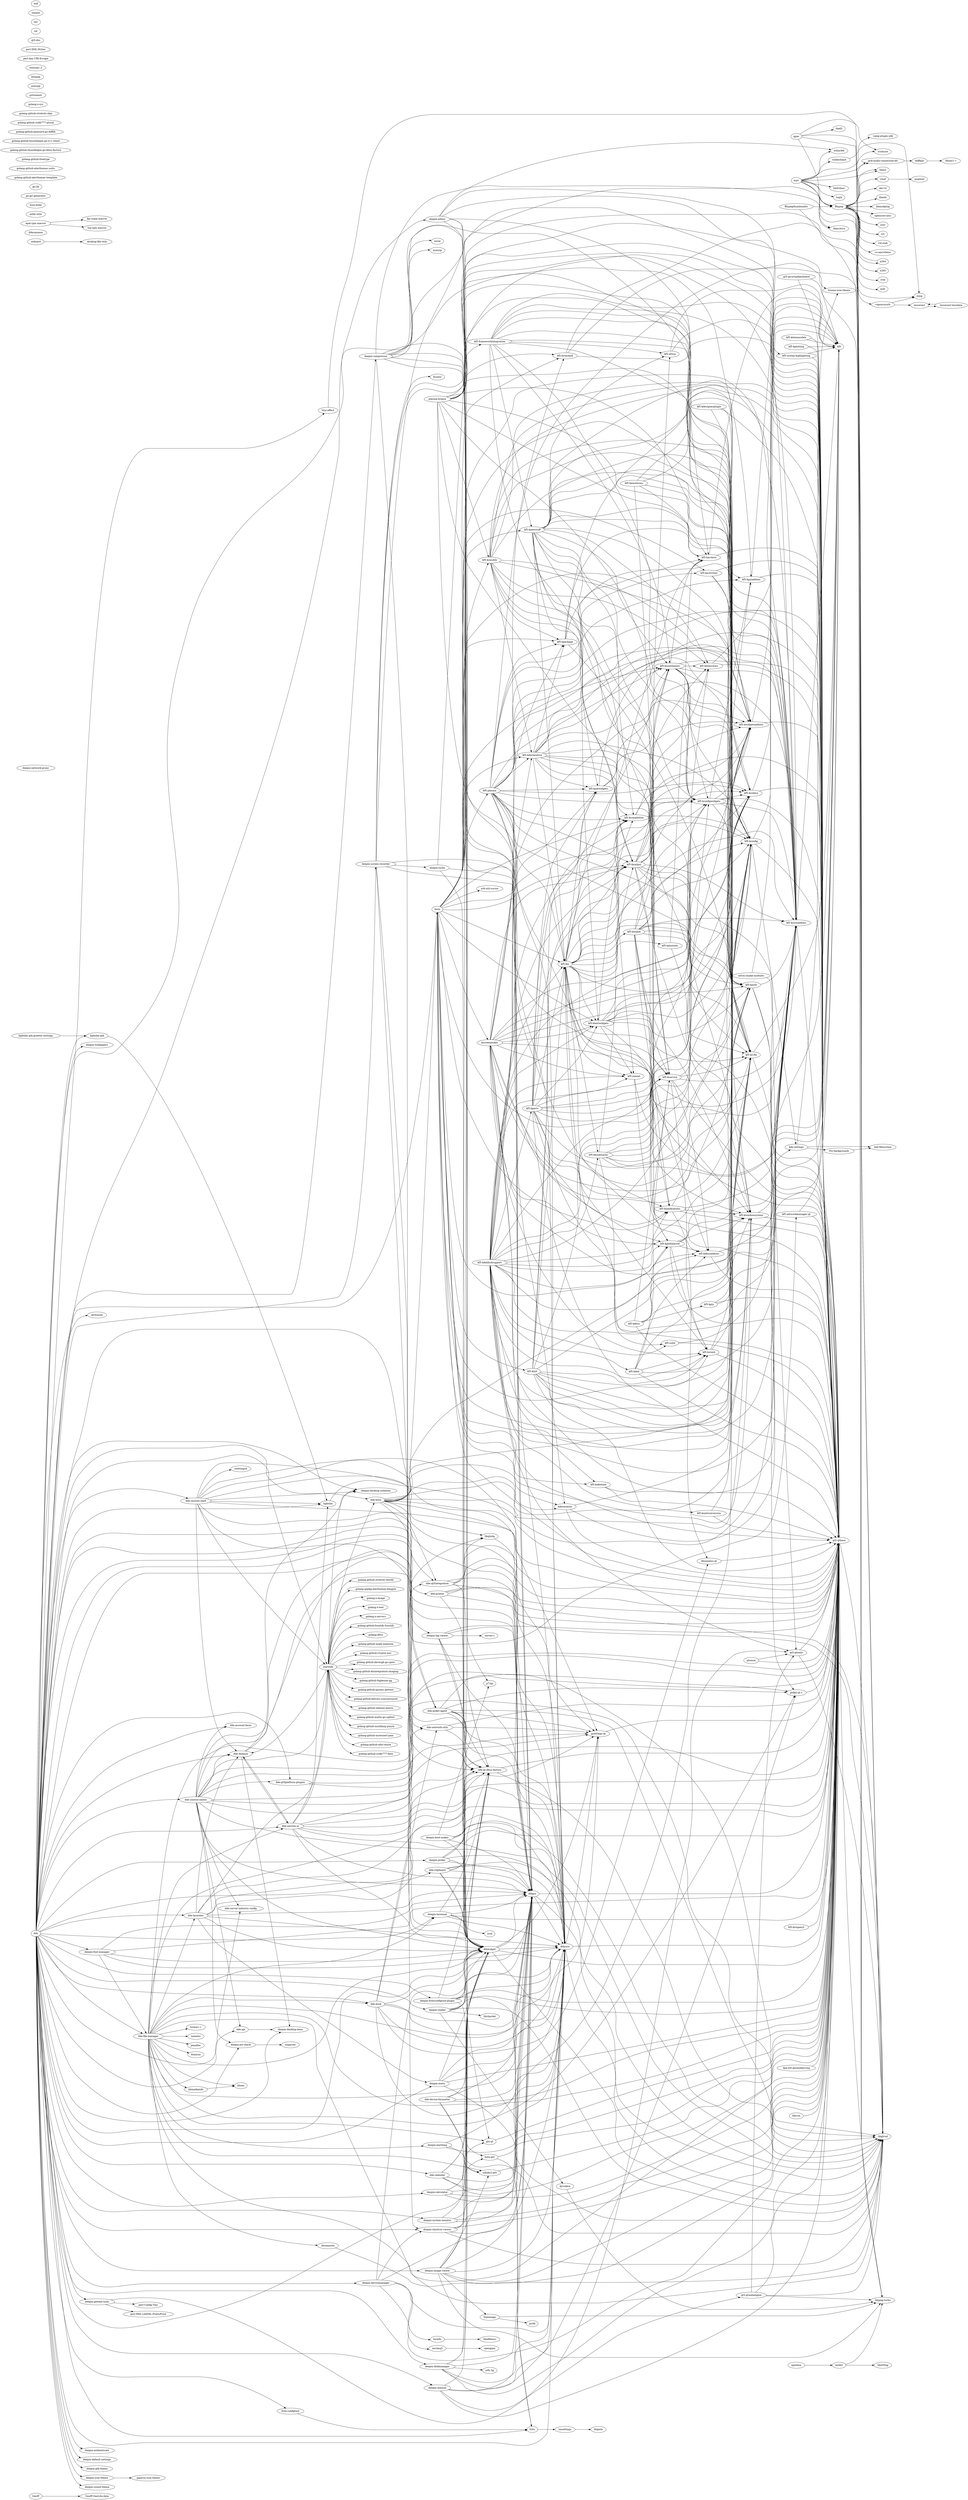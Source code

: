 digraph dep_Picture {
	graph [rankdir=LR]
	GeoIP
	GeoIP -> "GeoIP-GeoLite-data"
	"GeoIP-GeoLite-data"
	aom
	"blur-effect"
	"blur-effect" -> libglvnd
	"plasma-breeze"
	"plasma-breeze" -> "breeze-icon-theme"
	"plasma-breeze" -> "kf5-kauth"
	"plasma-breeze" -> "kf5-kcodecs"
	"plasma-breeze" -> "kf5-kconfig"
	"plasma-breeze" -> "kf5-kconfigwidgets"
	"plasma-breeze" -> "kf5-kcoreaddons"
	"plasma-breeze" -> "kf5-kguiaddons"
	"plasma-breeze" -> "kf5-ki18n"
	"plasma-breeze" -> "kf5-kcmutils"
	"plasma-breeze" -> "kf5-kservice"
	"plasma-breeze" -> "kf5-frameworkintegration"
	"plasma-breeze" -> "kf5-kwayland"
	"plasma-breeze" -> "kf5-kwidgetsaddons"
	"plasma-breeze" -> "kf5-kwindowsystem"
	"plasma-breeze" -> "qt5-qtbase"
	"plasma-breeze" -> kdecoration
	"breeze-icon-theme"
	libarchive
	byzanz
	"golang-github-fsnotify-fsnotify"
	dav1d
	"dbusmenu-qt"
	"dbusmenu-qt" -> "qt5-qtbase"
	dde
	dde -> "blur-effect"
	dde -> "dde-account-faces"
	dde -> "dde-api"
	dde -> "dde-calendar"
	dde -> "dde-clipboard"
	dde -> "dde-control-center"
	dde -> "dde-daemon"
	dde -> "dde-file-manager"
	dde -> "dde-dock"
	dde -> "dde-kwin"
	dde -> "dde-launcher"
	dde -> "dde-network-utils"
	dde -> "dde-polkit-agent"
	dde -> "dde-printer"
	dde -> "dde-qt-dbus-factory"
	dde -> "dde-qt5integration"
	dde -> "dde-qt5platform-plugins"
	dde -> "dde-server-industry-config"
	dde -> "dde-session-shell"
	dde -> "dde-session-ui"
	dde -> "deepin-authenticate"
	dde -> "deepin-calculator"
	dde -> "deepin-compressor"
	dde -> "deepin-default-settings"
	dde -> "deepin-desktop-base"
	dde -> "deepin-desktop-schemas"
	dde -> "deepin-devicemanager"
	dde -> "deepin-diskmanager"
	dde -> "deepin-editor"
	dde -> "deepin-fcitxconfigtool-plugin"
	dde -> "deepin-font-manager"
	dde -> "deepin-gettext-tools"
	dde -> "deepin-gtk-theme"
	dde -> "deepin-icon-theme"
	dde -> "deepin-image-viewer"
	dde -> "deepin-log-viewer"
	dde -> "deepin-manual"
	dde -> "deepin-menu"
	dde -> "deepin-picker"
	dde -> "deepin-pw-check"
	dde -> "deepin-reader"
	dde -> "deepin-screen-recorder"
	dde -> "deepin-shortcut-viewer"
	dde -> "deepin-sound-theme"
	dde -> "deepin-system-monitor"
	dde -> "deepin-terminal"
	dde -> "deepin-wallpapers"
	dde -> dtkcore
	dde -> dtkgui
	dde -> dtkwidget
	dde -> fcitx
	dde -> "fcitx-configtool"
	dde -> "fcitx-qt5"
	dde -> kwin
	dde -> lightdm
	dde -> "lightdm-gtk"
	dde -> qtchooser
	dde -> startdde
	"dde-account-faces"
	"dde-api"
	"dde-api" -> "deepin-desktop-base"
	"dde-calendar"
	"dde-calendar" -> "qt5-qtbase"
	"dde-calendar" -> "dde-qt-dbus-factory"
	"dde-calendar" -> dtkcore
	"dde-calendar" -> dtkgui
	"dde-calendar" -> dtkwidget
	"dde-clipboard"
	"dde-clipboard" -> libglvnd
	"dde-clipboard" -> "qt5-qtbase"
	"dde-clipboard" -> "dde-qt-dbus-factory"
	"dde-clipboard" -> dtkcore
	"dde-clipboard" -> dtkgui
	"dde-clipboard" -> dtkwidget
	"dde-clipboard" -> "gio-qt"
	"dde-control-center"
	"dde-control-center" -> "dde-account-faces"
	"dde-control-center" -> "dde-api"
	"dde-control-center" -> "dde-daemon"
	"dde-control-center" -> "dde-network-utils"
	"dde-control-center" -> "dde-qt5integration"
	"dde-control-center" -> "dde-qt5platform-plugins"
	"dde-control-center" -> "dde-server-industry-config"
	"dde-control-center" -> "deepin-pw-check"
	"dde-control-center" -> "kf5-networkmanager-qt"
	"dde-control-center" -> "qt5-qtbase"
	"dde-control-center" -> "dde-qt-dbus-factory"
	"dde-control-center" -> dtkcore
	"dde-control-center" -> dtkgui
	"dde-control-center" -> dtkwidget
	"dde-control-center" -> "gsettings-qt"
	"dde-control-center" -> "polkit-qt-1"
	"dde-control-center" -> startdde
	"dde-daemon"
	"dde-daemon" -> "dde-polkit-agent"
	"dde-daemon" -> "dde-session-ui"
	"dde-daemon" -> "deepin-desktop-base"
	"dde-daemon" -> "deepin-desktop-schemas"
	"dde-file-manager"
	"dde-file-manager" -> "dde-dock"
	"dde-file-manager" -> "dde-launcher"
	"dde-file-manager" -> "dde-session-ui"
	"dde-file-manager" -> libglvnd
	"dde-file-manager" -> "qt5-qtbase"
	"dde-file-manager" -> "dde-qt-dbus-factory"
	"dde-file-manager" -> dtkcore
	"dde-file-manager" -> dtkgui
	"dde-file-manager" -> dtkwidget
	"dde-file-manager" -> "gio-qt"
	"dde-file-manager" -> "udisks2-qt5"
	"dde-file-manager" -> "deepin-anything"
	"dde-file-manager" -> "deepin-terminal"
	"dde-file-manager" -> jemalloc
	"dde-file-manager" -> "kf5-kcodecs"
	"dde-file-manager" -> "polkit-qt-1"
	"dde-file-manager" -> libqtxdg
	"dde-file-manager" -> disomaster
	"dde-file-manager" -> htmlcxx
	"dde-file-manager" -> "lucene++"
	"dde-file-manager" -> libmediainfo
	"dde-file-manager" -> mimetic
	"dde-file-manager" -> libzen
	"dde-device-formatter"
	"dde-device-formatter" -> libglvnd
	"dde-device-formatter" -> "qt5-qtbase"
	"dde-device-formatter" -> dtkcore
	"dde-device-formatter" -> dtkgui
	"dde-device-formatter" -> dtkwidget
	"dde-device-formatter" -> "udisks2-qt5"
	"dde-dock"
	"dde-dock" -> "dbusmenu-qt"
	"dde-dock" -> "dde-network-utils"
	"dde-dock" -> "dde-qt-dbus-factory"
	"dde-dock" -> "qt5-qtbase"
	"dde-dock" -> dtkcore
	"dde-dock" -> dtkgui
	"dde-dock" -> dtkwidget
	"dde-dock" -> "gsettings-qt"
	"dde-kwin"
	"dde-kwin" -> "dde-qt5integration"
	"dde-kwin" -> kdecoration
	"dde-kwin" -> "kf5-kconfig"
	"dde-kwin" -> "kf5-kcoreaddons"
	"dde-kwin" -> "kf5-kglobalaccel"
	"dde-kwin" -> "kf5-ki18n"
	"dde-kwin" -> "kf5-kwindowsystem"
	"dde-kwin" -> kwin
	"dde-kwin" -> "qt5-qtbase"
	"dde-kwin" -> dtkcore
	"dde-kwin" -> dtkgui
	"dde-kwin" -> "gsettings-qt"
	"dde-launcher"
	"dde-launcher" -> "dde-daemon"
	"dde-launcher" -> "deepin-menu"
	"dde-launcher" -> "qt5-qtbase"
	"dde-launcher" -> "dde-qt-dbus-factory"
	"dde-launcher" -> dtkcore
	"dde-launcher" -> dtkgui
	"dde-launcher" -> dtkwidget
	"dde-launcher" -> "gsettings-qt"
	"dde-launcher" -> startdde
	"dde-network-utils"
	"dde-network-utils" -> "qt5-qtbase"
	"dde-network-utils" -> "dde-qt-dbus-factory"
	"dde-network-utils" -> "gsettings-qt"
	"dde-polkit-agent"
	"dde-polkit-agent" -> libglvnd
	"dde-polkit-agent" -> "qt5-qtbase"
	"dde-polkit-agent" -> "dde-qt-dbus-factory"
	"dde-polkit-agent" -> dtkcore
	"dde-polkit-agent" -> dtkgui
	"dde-polkit-agent" -> dtkwidget
	"dde-polkit-agent" -> "gsettings-qt"
	"dde-polkit-agent" -> "polkit-qt-1"
	"dde-printer"
	"dde-printer" -> dtkcore
	"dde-printer" -> dtkwidget
	"dde-printer" -> libglvnd
	"dde-printer" -> "qt5-qtbase"
	"dde-printer" -> dtkgui
	"dde-qt-dbus-factory"
	"dde-qt-dbus-factory" -> libglvnd
	"dde-qt-dbus-factory" -> "qt5-qtbase"
	"dde-qt5integration"
	"dde-qt5integration" -> libglvnd
	"dde-qt5integration" -> "qt5-qtbase"
	"dde-qt5integration" -> libqtxdg
	"dde-qt5integration" -> dtkcore
	"dde-qt5integration" -> dtkgui
	"dde-qt5integration" -> dtkwidget
	"dde-qt5platform-plugins"
	"dde-qt5platform-plugins" -> libglvnd
	"dde-qt5platform-plugins" -> "qt5-qtbase"
	"dde-server-industry-config"
	"dde-session-shell"
	"dde-session-shell" -> "dde-daemon"
	"dde-session-shell" -> "deepin-desktop-schemas"
	"dde-session-shell" -> "qt5-qtbase"
	"dde-session-shell" -> "dde-qt-dbus-factory"
	"dde-session-shell" -> dtkcore
	"dde-session-shell" -> dtkgui
	"dde-session-shell" -> dtkwidget
	"dde-session-shell" -> "gsettings-qt"
	"dde-session-shell" -> lightdm
	"dde-session-shell" -> libqtxdg
	"dde-session-shell" -> startdde
	"dde-session-shell" -> xsettingsd
	"dde-session-ui"
	"dde-session-ui" -> "dde-daemon"
	"dde-session-ui" -> libglvnd
	"dde-session-ui" -> "qt5-qtbase"
	"dde-session-ui" -> "dde-qt-dbus-factory"
	"dde-session-ui" -> dtkcore
	"dde-session-ui" -> dtkgui
	"dde-session-ui" -> dtkwidget
	"dde-session-ui" -> "gsettings-qt"
	"dde-session-ui" -> lightdm
	"dde-session-ui" -> startdde
	"deepin-anything"
	"deepin-anything" -> "qt5-qtbase"
	"deepin-anything" -> dtkcore
	"deepin-anything" -> "udisks2-qt5"
	"deepin-authenticate"
	"deepin-boot-maker"
	"deepin-boot-maker" -> libglvnd
	"deepin-boot-maker" -> "qt5-qtbase"
	"deepin-boot-maker" -> dtkcore
	"deepin-boot-maker" -> dtkgui
	"deepin-boot-maker" -> dtkwidget
	"deepin-boot-maker" -> p7zip
	"deepin-calculator"
	"deepin-calculator" -> "dde-qt-dbus-factory"
	"deepin-calculator" -> dtkcore
	"deepin-calculator" -> dtkgui
	"deepin-calculator" -> dtkwidget
	"deepin-calculator" -> "qt5-qtbase"
	"deepin-compressor"
	"deepin-compressor" -> "deepin-shortcut-viewer"
	"deepin-compressor" -> "kf5-karchive"
	"deepin-compressor" -> "kf5-kcodecs"
	"deepin-compressor" -> "qt5-qtbase"
	"deepin-compressor" -> libarchive
	"deepin-compressor" -> dtkcore
	"deepin-compressor" -> dtkgui
	"deepin-compressor" -> dtkwidget
	"deepin-compressor" -> minizip
	"deepin-compressor" -> p7zip
	"deepin-compressor" -> unrar
	"deepin-default-settings"
	"deepin-desktop-schemas"
	"deepin-desktop-base"
	"deepin-devicemanager"
	"deepin-devicemanager" -> "deepin-shortcut-viewer"
	"deepin-devicemanager" -> hwinfo
	"deepin-devicemanager" -> "qt5-qtbase"
	"deepin-devicemanager" -> dtkcore
	"deepin-devicemanager" -> dtkgui
	"deepin-devicemanager" -> dtkwidget
	"deepin-devicemanager" -> zeromq3
	"deepin-diskmanager"
	"deepin-diskmanager" -> "qt5-qtbase"
	"deepin-diskmanager" -> "dde-qt-dbus-factory"
	"deepin-diskmanager" -> dtkcore
	"deepin-diskmanager" -> dtkgui
	"deepin-diskmanager" -> dtkwidget
	"deepin-diskmanager" -> "polkit-qt-1"
	"deepin-diskmanager" -> "ntfs-3g"
	"deepin-editor"
	"deepin-editor" -> "kf5-kcodecs"
	"deepin-editor" -> "kf5-syntax-highlighting"
	"deepin-editor" -> "qt5-qtbase"
	"deepin-editor" -> "dde-qt-dbus-factory"
	"deepin-editor" -> dtkcore
	"deepin-editor" -> dtkgui
	"deepin-editor" -> dtkwidget
	"deepin-editor" -> uchardet
	"deepin-fcitxconfigtool-plugin"
	"deepin-fcitxconfigtool-plugin" -> "fcitx-qt5"
	"deepin-fcitxconfigtool-plugin" -> "qt5-qtbase"
	"deepin-fcitxconfigtool-plugin" -> "dde-qt-dbus-factory"
	"deepin-fcitxconfigtool-plugin" -> dtkcore
	"deepin-fcitxconfigtool-plugin" -> dtkgui
	"deepin-fcitxconfigtool-plugin" -> dtkwidget
	"deepin-fcitxconfigtool-plugin" -> fcitx
	"deepin-font-manager"
	"deepin-font-manager" -> "qt5-qtbase"
	"deepin-font-manager" -> "dde-file-manager"
	"deepin-font-manager" -> dtkcore
	"deepin-font-manager" -> dtkgui
	"deepin-font-manager" -> dtkwidget
	"deepin-gettext-tools"
	"deepin-gettext-tools" -> "perl-Config-Tiny"
	"deepin-gettext-tools" -> "perl-XML-LibXML-PrettyPrint"
	"deepin-gettext-tools" -> "qt5-qttools"
	"deepin-gtk-theme"
	"deepin-icon-theme"
	"deepin-icon-theme" -> "papirus-icon-theme"
	"deepin-image-viewer"
	"deepin-image-viewer" -> libglvnd
	"deepin-image-viewer" -> "qt5-qtbase"
	"deepin-image-viewer" -> dtkcore
	"deepin-image-viewer" -> dtkgui
	"deepin-image-viewer" -> dtkwidget
	"deepin-image-viewer" -> freeimage
	"deepin-image-viewer" -> "gio-qt"
	"deepin-image-viewer" -> "libjpeg-turbo"
	"deepin-image-viewer" -> "udisks2-qt5"
	"deepin-log-viewer"
	"deepin-log-viewer" -> "qt5-qtbase"
	"deepin-log-viewer" -> "dde-qt-dbus-factory"
	"deepin-log-viewer" -> dtkcore
	"deepin-log-viewer" -> dtkgui
	"deepin-log-viewer" -> dtkwidget
	"deepin-log-viewer" -> "xerces-c"
	"deepin-manual"
	"deepin-manual" -> "qt5-qtbase"
	"deepin-manual" -> "qt5-qtwebengine"
	"deepin-manual" -> dtkcore
	"deepin-manual" -> dtkgui
	"deepin-manual" -> dtkwidget
	"deepin-menu"
	"deepin-menu" -> libglvnd
	"deepin-menu" -> "qt5-qtbase"
	"deepin-menu" -> dtkcore
	"deepin-menu" -> dtkgui
	"deepin-menu" -> dtkwidget
	"deepin-network-proxy"
	"deepin-picker"
	"deepin-picker" -> libglvnd
	"deepin-picker" -> "qt5-qtbase"
	"deepin-picker" -> dtkcore
	"deepin-picker" -> dtkgui
	"deepin-picker" -> dtkwidget
	"deepin-pw-check"
	"deepin-pw-check" -> iniparser
	"deepin-reader"
	"deepin-reader" -> libglvnd
	"deepin-reader" -> "qt5-qtbase"
	"deepin-reader" -> libchardet
	"deepin-reader" -> djvulibre
	"deepin-reader" -> dtkcore
	"deepin-reader" -> dtkgui
	"deepin-reader" -> dtkwidget
	"deepin-screen-recorder"
	"deepin-screen-recorder" -> byzanz
	"deepin-screen-recorder" -> "deepin-turbo"
	"deepin-screen-recorder" -> ffmpeg
	"deepin-screen-recorder" -> libglvnd
	"deepin-screen-recorder" -> "qt5-qtbase"
	"deepin-screen-recorder" -> "dde-qt-dbus-factory"
	"deepin-screen-recorder" -> dtkcore
	"deepin-screen-recorder" -> dtkgui
	"deepin-screen-recorder" -> dtkwidget
	"deepin-shortcut-viewer"
	"deepin-shortcut-viewer" -> libglvnd
	"deepin-shortcut-viewer" -> "qt5-qtbase"
	"deepin-shortcut-viewer" -> dtkcore
	"deepin-shortcut-viewer" -> dtkgui
	"deepin-shortcut-viewer" -> dtkwidget
	"deepin-sound-theme"
	"deepin-system-monitor"
	"deepin-system-monitor" -> "qt5-qtbase"
	"deepin-system-monitor" -> dtkcore
	"deepin-system-monitor" -> dtkgui
	"deepin-system-monitor" -> dtkwidget
	"deepin-terminal"
	"deepin-terminal" -> "qt5-qtbase"
	"deepin-terminal" -> "dde-qt-dbus-factory"
	"deepin-terminal" -> dtkcore
	"deepin-terminal" -> dtkgui
	"deepin-terminal" -> dtkwidget
	"deepin-terminal" -> zssh
	"deepin-turbo"
	"deepin-turbo" -> "qt5-qtbase"
	"deepin-turbo" -> dtkgui
	"deepin-turbo" -> dtkwidget
	"deepin-wallpapers"
	"desktop-file-utils"
	disomaster
	disomaster -> "qt5-qtbase"
	djvulibre
	djvulibre -> "libjpeg-turbo"
	"dpa-ext-gnomekeyring"
	"dpa-ext-gnomekeyring" -> "qt5-qtbase"
	dtkcommon
	dtkcore
	dtkcore -> libglvnd
	dtkcore -> "qt5-qtbase"
	dtkcore -> "gsettings-qt"
	dtkgui
	dtkgui -> libglvnd
	dtkgui -> "qt5-qtbase"
	dtkgui -> dtkcore
	dtkwidget
	dtkwidget -> libglvnd
	dtkwidget -> "qt5-qtbase"
	dtkwidget -> dtkcore
	dtkwidget -> dtkgui
	dtkwidget -> "gsettings-qt"
	"epel-rpm-macros"
	"epel-rpm-macros" -> "fpc-srpm-macros"
	"epel-rpm-macros" -> "lua-rpm-macros"
	"exfat-utils"
	"extra-cmake-modules"
	"extra-cmake-modules" -> "qt5-qttools"
	"extra-cmake-modules" -> kf5
	"f32-backgrounds"
	"f32-backgrounds" -> "kde-filesystem"
	faad2
	fcitx
	fcitx -> imsettings
	"fcitx-configtool"
	"fcitx-configtool" -> fcitx
	"fcitx-qt5"
	"fcitx-qt5" -> "qt5-qtbase"
	"fcitx-qt5" -> fcitx
	libffado
	libffado -> "libxml++"
	ffmpeg
	ffmpeg -> aom
	ffmpeg -> libass
	ffmpeg -> dav1d
	ffmpeg -> libmfx
	ffmpeg -> libmodplug
	ffmpeg -> "opencore-amr"
	ffmpeg -> soxr
	ffmpeg -> srt
	ffmpeg -> vapoursynth
	ffmpeg -> "vid.stab"
	ffmpeg -> vmaf
	ffmpeg -> "vo-amrwbenc"
	ffmpeg -> x264
	ffmpeg -> x265
	ffmpeg -> xvidcore
	ffmpeg -> zimg
	ffmpeg -> zvbi
	ffmpeg -> libglvnd
	ffmpeg -> "jack-audio-connection-kit"
	ffmpegthumbnailer
	ffmpegthumbnailer -> ffmpeg
	ffmpegthumbnailer -> "libjpeg-turbo"
	"fpc-srpm-macros"
	freeimage
	freeimage -> "libjpeg-turbo"
	freeimage -> jxrlib
	"fuse-exfat"
	"go-gir-generator"
	"go-lib"
	"golang-dbus"
	"golang-github-alecthomas-template"
	"golang-github-alecthomas-units"
	"golang-github-axgle-mahonia"
	"golang-github-cryptix-wav"
	"golang-github-davecgh-go-spew"
	"golang-github-disintegration-imaging"
	"golang-github-fogleman-gg"
	"golang-github-freetype"
	"golang-github-gosexy-gettext"
	"golang-github-kelvins-sunrisesunset"
	"golang-github-linuxdeepin-go-dbus-factory"
	"golang-github-linuxdeepin-go-x11-client"
	"golang-github-lofanmi-pinyin"
	"golang-github-mattn-go-sqlite3"
	"golang-github-mozillazg-pinyin"
	"golang-github-msteinert-pam"
	"golang-github-nfnt-resize"
	"golang-github-pmezard-go-difflib"
	"golang-github-rickb777-date"
	"golang-github-rickb777-plural"
	"golang-github-stretchr-objx"
	"golang-github-stretchr-testify"
	"golang-gopkg-alecthomas-kingpin"
	"golang-x-image"
	"golang-x-sys"
	"golang-x-text"
	"golang-x-xerrors"
	gpac
	gpac -> ffmpeg
	gpac -> libglvnd
	gpac -> faad2
	gpac -> "libjpeg-turbo"
	gpac -> xvidcore
	"gsettings-qt"
	"gsettings-qt" -> "qt5-qtbase"
	gstreamer
	htmlcxx
	hwinfo
	hwinfo -> libx86emu
	imlib2
	imlib2 -> "libjpeg-turbo"
	imlib2 -> libid3tag
	imsettings
	imsettings -> libgxim
	iniparser
	"jack-audio-connection-kit"
	"jack-audio-connection-kit" -> libffado
	jemalloc
	jsoncpp
	jxrlib
	"kde-filesystem"
	"kde-settings"
	"kde-settings" -> "breeze-icon-theme"
	"kde-settings" -> "kde-filesystem"
	"kde-settings" -> "f32-backgrounds"
	kdecoration
	kdecoration -> kf5
	kdecoration -> "kf5-ki18n"
	kdecoration -> "qt5-qtbase"
	"kf5-attica"
	"kf5-attica" -> kf5
	"kf5-attica" -> "qt5-qtbase"
	kf5
	"kf5-frameworkintegration"
	"kf5-frameworkintegration" -> "kf5-attica"
	"kf5-frameworkintegration" -> "kf5-kcoreaddons"
	"kf5-frameworkintegration" -> "kf5-ki18n"
	"kf5-frameworkintegration" -> "kf5-knewstuff"
	"kf5-frameworkintegration" -> "kf5-knotifications"
	"kf5-frameworkintegration" -> "qt5-qtbase"
	"kf5-frameworkintegration" -> "kf5-kauth"
	"kf5-frameworkintegration" -> "kf5-kcodecs"
	"kf5-frameworkintegration" -> "kf5-kconfig"
	"kf5-frameworkintegration" -> "kf5-kconfigwidgets"
	"kf5-frameworkintegration" -> "kf5-kiconthemes"
	"kf5-frameworkintegration" -> "kf5-kwidgetsaddons"
	"kf5-kactivities"
	"kf5-kactivities" -> "kf5-kconfig"
	"kf5-kactivities" -> "kf5-kcoreaddons"
	"kf5-kactivities" -> "qt5-qtbase"
	"kf5-karchive"
	"kf5-karchive" -> kf5
	"kf5-karchive" -> "qt5-qtbase"
	"kf5-kauth"
	"kf5-kauth" -> "kf5-kcoreaddons"
	"kf5-kauth" -> "qt5-qtbase"
	"kf5-kauth" -> "polkit-qt-1"
	"kf5-kbookmarks"
	"kf5-kbookmarks" -> "kf5-kauth"
	"kf5-kbookmarks" -> "kf5-kcodecs"
	"kf5-kbookmarks" -> "kf5-kconfig"
	"kf5-kbookmarks" -> "kf5-kconfigwidgets"
	"kf5-kbookmarks" -> "kf5-kcoreaddons"
	"kf5-kbookmarks" -> "kf5-kwidgetsaddons"
	"kf5-kbookmarks" -> "kf5-kxmlgui"
	"kf5-kbookmarks" -> "qt5-qtbase"
	"kf5-kcmutils"
	"kf5-kcmutils" -> "kf5-kauth"
	"kf5-kcmutils" -> "kf5-kcodecs"
	"kf5-kcmutils" -> "kf5-kconfig"
	"kf5-kcmutils" -> "kf5-kconfigwidgets"
	"kf5-kcmutils" -> "kf5-kcoreaddons"
	"kf5-kcmutils" -> "kf5-kdeclarative"
	"kf5-kcmutils" -> "kf5-kguiaddons"
	"kf5-kcmutils" -> "kf5-ki18n"
	"kf5-kcmutils" -> "kf5-kitemviews"
	"kf5-kcmutils" -> "kf5-kpackage"
	"kf5-kcmutils" -> "kf5-kservice"
	"kf5-kcmutils" -> "kf5-kwidgetsaddons"
	"kf5-kcmutils" -> "kf5-kxmlgui"
	"kf5-kcmutils" -> "qt5-qtbase"
	"kf5-kcodecs"
	"kf5-kcodecs" -> kf5
	"kf5-kcodecs" -> "qt5-qtbase"
	"kf5-kcompletion"
	"kf5-kcompletion" -> "kf5-kconfig"
	"kf5-kcompletion" -> "kf5-kwidgetsaddons"
	"kf5-kcompletion" -> "qt5-qtbase"
	"kf5-kconfig"
	"kf5-kconfig" -> kf5
	"kf5-kconfig" -> "kde-settings"
	"kf5-kconfig" -> "qt5-qtbase"
	"kf5-kconfigwidgets"
	"kf5-kconfigwidgets" -> "kf5-kauth"
	"kf5-kconfigwidgets" -> "kf5-kcodecs"
	"kf5-kconfigwidgets" -> "kf5-kconfig"
	"kf5-kconfigwidgets" -> "kf5-kcoreaddons"
	"kf5-kconfigwidgets" -> "kf5-kguiaddons"
	"kf5-kconfigwidgets" -> "kf5-ki18n"
	"kf5-kconfigwidgets" -> "kf5-kwidgetsaddons"
	"kf5-kconfigwidgets" -> "qt5-qtbase"
	"kf5-kcoreaddons"
	"kf5-kcoreaddons" -> kf5
	"kf5-kcoreaddons" -> "qt5-qtbase"
	"kf5-kcrash"
	"kf5-kcrash" -> "kf5-kcoreaddons"
	"kf5-kcrash" -> "kf5-kwindowsystem"
	"kf5-kcrash" -> "qt5-qtbase"
	"kf5-kdbusaddons"
	"kf5-kdbusaddons" -> kf5
	"kf5-kdbusaddons" -> "qt5-qtbase"
	"kf5-kdeclarative"
	"kf5-kdeclarative" -> "kf5-kcompletion"
	"kf5-kdeclarative" -> "kf5-kconfig"
	"kf5-kdeclarative" -> "kf5-kcoreaddons"
	"kf5-kdeclarative" -> "kf5-kglobalaccel"
	"kf5-kdeclarative" -> "kf5-ki18n"
	"kf5-kdeclarative" -> "kf5-kiconthemes"
	"kf5-kdeclarative" -> "kf5-kjobwidgets"
	"kf5-kdeclarative" -> "kf5-kio"
	"kf5-kdeclarative" -> "kf5-kpackage"
	"kf5-kdeclarative" -> "kf5-kservice"
	"kf5-kdeclarative" -> "kf5-kwidgetsaddons"
	"kf5-kdeclarative" -> "kf5-kwindowsystem"
	"kf5-kdeclarative" -> "qt5-qtbase"
	"kf5-kded"
	"kf5-kded" -> "kf5-kconfig"
	"kf5-kded" -> "kf5-kcoreaddons"
	"kf5-kded" -> "kf5-kcrash"
	"kf5-kded" -> "kf5-kdbusaddons"
	"kf5-kded" -> "kf5-kservice"
	"kf5-kded" -> "qt5-qtbase"
	"kf5-kdelibs4support"
	"kf5-kdelibs4support" -> "kde-settings"
	"kf5-kdelibs4support" -> "kf5-kded"
	"kf5-kdelibs4support" -> "kf5-kauth"
	"kf5-kdelibs4support" -> "kf5-kbookmarks"
	"kf5-kdelibs4support" -> "kf5-kcodecs"
	"kf5-kdelibs4support" -> "kf5-kcompletion"
	"kf5-kdelibs4support" -> "kf5-kconfig"
	"kf5-kdelibs4support" -> "kf5-kconfigwidgets"
	"kf5-kdelibs4support" -> "kf5-kcoreaddons"
	"kf5-kdelibs4support" -> "kf5-kcrash"
	"kf5-kdelibs4support" -> "kf5-kguiaddons"
	"kf5-kdelibs4support" -> "kf5-ki18n"
	"kf5-kdelibs4support" -> "kf5-kiconthemes"
	"kf5-kdelibs4support" -> "kf5-kitemviews"
	"kf5-kdelibs4support" -> "kf5-kjobwidgets"
	"kf5-kdelibs4support" -> "kf5-kio"
	"kf5-kdelibs4support" -> "kf5-knotifications"
	"kf5-kdelibs4support" -> "kf5-kparts"
	"kf5-kdelibs4support" -> "kf5-kservice"
	"kf5-kdelibs4support" -> "kf5-solid"
	"kf5-kdelibs4support" -> "kf5-sonnet"
	"kf5-kdelibs4support" -> "kf5-ktextwidgets"
	"kf5-kdelibs4support" -> "kf5-kunitconversion"
	"kf5-kdelibs4support" -> "kf5-kwidgetsaddons"
	"kf5-kdelibs4support" -> "kf5-kwindowsystem"
	"kf5-kdelibs4support" -> "kf5-kxmlgui"
	"kf5-kdelibs4support" -> "qt5-qtbase"
	"kf5-kdelibs4support" -> "kf5-kdbusaddons"
	"kf5-kdelibs4support" -> "kf5-kglobalaccel"
	"kf5-kdelibs4support" -> "qt5-qttools"
	"kf5-kdesignerplugin"
	"kf5-kdesignerplugin" -> "kf5-kconfig"
	"kf5-kdesignerplugin" -> "kf5-kcoreaddons"
	"kf5-kdesignerplugin" -> "qt5-qtbase"
	"kf5-kdesu"
	"kf5-kdesu" -> "kf5-kconfig"
	"kf5-kdesu" -> "kf5-kcoreaddons"
	"kf5-kdesu" -> "kf5-ki18n"
	"kf5-kdesu" -> "kf5-kpty"
	"kf5-kdesu" -> "kf5-kservice"
	"kf5-kdesu" -> "qt5-qtbase"
	"kf5-kdoctools"
	"kf5-kdoctools" -> "kf5-karchive"
	"kf5-kdoctools" -> "qt5-qtbase"
	"kf5-kemoticons"
	"kf5-kemoticons" -> "kf5-karchive"
	"kf5-kemoticons" -> "kf5-kconfig"
	"kf5-kemoticons" -> "kf5-kcoreaddons"
	"kf5-kemoticons" -> "kf5-kservice"
	"kf5-kemoticons" -> "qt5-qtbase"
	"kf5-kglobalaccel"
	"kf5-kglobalaccel" -> "kf5-kconfig"
	"kf5-kglobalaccel" -> "kf5-kcoreaddons"
	"kf5-kglobalaccel" -> "kf5-kcrash"
	"kf5-kglobalaccel" -> "kf5-kdbusaddons"
	"kf5-kglobalaccel" -> "kf5-kwindowsystem"
	"kf5-kglobalaccel" -> "qt5-qtbase"
	"kf5-kguiaddons"
	"kf5-kguiaddons" -> kf5
	"kf5-kguiaddons" -> "qt5-qtbase"
	"kf5-ki18n"
	"kf5-ki18n" -> kf5
	"kf5-ki18n" -> "qt5-qtbase"
	"kf5-kiconthemes"
	"kf5-kiconthemes" -> "kf5-karchive"
	"kf5-kiconthemes" -> "kf5-kauth"
	"kf5-kiconthemes" -> "kf5-kcodecs"
	"kf5-kiconthemes" -> "kf5-kconfig"
	"kf5-kiconthemes" -> "kf5-kconfigwidgets"
	"kf5-kiconthemes" -> "kf5-kcoreaddons"
	"kf5-kiconthemes" -> "kf5-ki18n"
	"kf5-kiconthemes" -> "kf5-kitemviews"
	"kf5-kiconthemes" -> "kf5-kwidgetsaddons"
	"kf5-kiconthemes" -> "qt5-qtbase"
	"kf5-kidletime"
	"kf5-kidletime" -> kf5
	"kf5-kidletime" -> "qt5-qtbase"
	"kf5-kinit"
	"kf5-kinit" -> "kf5-kcompletion"
	"kf5-kinit" -> "kf5-kconfig"
	"kf5-kinit" -> "kf5-kcoreaddons"
	"kf5-kinit" -> "kf5-kcrash"
	"kf5-kinit" -> "kf5-kdbusaddons"
	"kf5-kinit" -> "kf5-ki18n"
	"kf5-kinit" -> "kf5-kjobwidgets"
	"kf5-kinit" -> "kf5-kio"
	"kf5-kinit" -> "kf5-kservice"
	"kf5-kinit" -> "kf5-kwidgetsaddons"
	"kf5-kinit" -> "kf5-kwindowsystem"
	"kf5-kinit" -> "qt5-qtbase"
	"kf5-kio"
	"kf5-kio" -> "kf5-karchive"
	"kf5-kio" -> "kf5-kauth"
	"kf5-kio" -> "kf5-kcodecs"
	"kf5-kio" -> "kf5-kcompletion"
	"kf5-kio" -> "kf5-kconfig"
	"kf5-kio" -> "kf5-kconfigwidgets"
	"kf5-kio" -> "kf5-kcoreaddons"
	"kf5-kio" -> "kf5-kdbusaddons"
	"kf5-kio" -> "kf5-kdoctools"
	"kf5-kio" -> "kf5-ki18n"
	"kf5-kio" -> "kf5-kiconthemes"
	"kf5-kio" -> "kf5-kitemviews"
	"kf5-kio" -> "kf5-kjobwidgets"
	"kf5-kio" -> "kf5-kservice"
	"kf5-kio" -> "kf5-solid"
	"kf5-kio" -> "kf5-sonnet"
	"kf5-kio" -> "kf5-ktextwidgets"
	"kf5-kio" -> "kf5-kwallet"
	"kf5-kio" -> "kf5-kwidgetsaddons"
	"kf5-kio" -> "kf5-kwindowsystem"
	"kf5-kio" -> "qt5-qtbase"
	"kf5-kio" -> "kf5-kcrash"
	"kf5-kio" -> "kf5-kbookmarks"
	"kf5-kio" -> "kf5-kxmlgui"
	"kf5-kirigami2"
	"kf5-kirigami2" -> "qt5-qtbase"
	"kf5-kitemmodels"
	"kf5-kitemmodels" -> kf5
	"kf5-kitemmodels" -> "qt5-qtbase"
	"kf5-kitemviews"
	"kf5-kitemviews" -> kf5
	"kf5-kitemviews" -> "qt5-qtbase"
	"kf5-kjobwidgets"
	"kf5-kjobwidgets" -> "kf5-kcoreaddons"
	"kf5-kjobwidgets" -> "kf5-kwidgetsaddons"
	"kf5-kjobwidgets" -> "qt5-qtbase"
	"kf5-knewstuff"
	"kf5-knewstuff" -> "kf5-karchive"
	"kf5-knewstuff" -> "kf5-attica"
	"kf5-knewstuff" -> "kf5-kauth"
	"kf5-knewstuff" -> "kf5-kcodecs"
	"kf5-knewstuff" -> "kf5-kcompletion"
	"kf5-knewstuff" -> "kf5-kconfig"
	"kf5-knewstuff" -> "kf5-kconfigwidgets"
	"kf5-knewstuff" -> "kf5-kcoreaddons"
	"kf5-knewstuff" -> "kf5-ki18n"
	"kf5-knewstuff" -> "kf5-kiconthemes"
	"kf5-knewstuff" -> "kf5-kitemviews"
	"kf5-knewstuff" -> "kf5-kjobwidgets"
	"kf5-knewstuff" -> "kf5-kio"
	"kf5-knewstuff" -> "kf5-kservice"
	"kf5-knewstuff" -> "kf5-sonnet"
	"kf5-knewstuff" -> "kf5-ktextwidgets"
	"kf5-knewstuff" -> "kf5-kwidgetsaddons"
	"kf5-knewstuff" -> "kf5-kxmlgui"
	"kf5-knewstuff" -> "qt5-qtbase"
	"kf5-knotifications"
	"kf5-knotifications" -> "kf5-kconfig"
	"kf5-knotifications" -> "kf5-kcoreaddons"
	"kf5-knotifications" -> "kf5-kwindowsystem"
	"kf5-knotifications" -> "qt5-qtbase"
	"kf5-knotifications" -> "dbusmenu-qt"
	"kf5-kpackage"
	"kf5-kpackage" -> "kf5-karchive"
	"kf5-kpackage" -> "kf5-kcoreaddons"
	"kf5-kpackage" -> "kf5-ki18n"
	"kf5-kpackage" -> "qt5-qtbase"
	"kf5-kparts"
	"kf5-kparts" -> "kf5-kauth"
	"kf5-kparts" -> "kf5-kcodecs"
	"kf5-kparts" -> "kf5-kcompletion"
	"kf5-kparts" -> "kf5-kconfig"
	"kf5-kparts" -> "kf5-kconfigwidgets"
	"kf5-kparts" -> "kf5-kcoreaddons"
	"kf5-kparts" -> "kf5-ki18n"
	"kf5-kparts" -> "kf5-kiconthemes"
	"kf5-kparts" -> "kf5-kjobwidgets"
	"kf5-kparts" -> "kf5-kio"
	"kf5-kparts" -> "kf5-kservice"
	"kf5-kparts" -> "kf5-sonnet"
	"kf5-kparts" -> "kf5-ktextwidgets"
	"kf5-kparts" -> "kf5-kwidgetsaddons"
	"kf5-kparts" -> "kf5-kxmlgui"
	"kf5-kparts" -> "qt5-qtbase"
	"kf5-kplotting"
	"kf5-kplotting" -> kf5
	"kf5-kplotting" -> "qt5-qtbase"
	"kf5-kpty"
	"kf5-kpty" -> "kf5-kcoreaddons"
	"kf5-kpty" -> "kf5-ki18n"
	"kf5-kpty" -> "qt5-qtbase"
	"kf5-kservice"
	"kf5-kservice" -> "kf5-kconfig"
	"kf5-kservice" -> "kf5-kcoreaddons"
	"kf5-kservice" -> "kf5-kcrash"
	"kf5-kservice" -> "kf5-kdbusaddons"
	"kf5-kservice" -> "kf5-ki18n"
	"kf5-kservice" -> "qt5-qtbase"
	"kf5-ktextwidgets"
	"kf5-ktextwidgets" -> "kf5-kauth"
	"kf5-ktextwidgets" -> "kf5-kcodecs"
	"kf5-ktextwidgets" -> "kf5-kcompletion"
	"kf5-ktextwidgets" -> "kf5-kconfig"
	"kf5-ktextwidgets" -> "kf5-kconfigwidgets"
	"kf5-ktextwidgets" -> "kf5-kcoreaddons"
	"kf5-ktextwidgets" -> "kf5-ki18n"
	"kf5-ktextwidgets" -> "kf5-sonnet"
	"kf5-ktextwidgets" -> "kf5-kwidgetsaddons"
	"kf5-ktextwidgets" -> "qt5-qtbase"
	"kf5-kunitconversion"
	"kf5-kunitconversion" -> "kf5-ki18n"
	"kf5-kunitconversion" -> "qt5-qtbase"
	"kf5-kwallet"
	"kf5-kwallet" -> "kf5-kauth"
	"kf5-kwallet" -> "kf5-kcodecs"
	"kf5-kwallet" -> "kf5-kconfig"
	"kf5-kwallet" -> "kf5-kconfigwidgets"
	"kf5-kwallet" -> "kf5-kcoreaddons"
	"kf5-kwallet" -> "kf5-kdbusaddons"
	"kf5-kwallet" -> "kf5-ki18n"
	"kf5-kwallet" -> "kf5-knotifications"
	"kf5-kwallet" -> "kf5-kservice"
	"kf5-kwallet" -> "kf5-kwidgetsaddons"
	"kf5-kwallet" -> "kf5-kwindowsystem"
	"kf5-kwallet" -> "qt5-qtbase"
	"kf5-kwayland"
	"kf5-kwayland" -> kf5
	"kf5-kwayland" -> libglvnd
	"kf5-kwayland" -> "qt5-qtbase"
	"kf5-kwidgetsaddons"
	"kf5-kwidgetsaddons" -> kf5
	"kf5-kwidgetsaddons" -> "qt5-qtbase"
	"kf5-kwindowsystem"
	"kf5-kwindowsystem" -> kf5
	"kf5-kwindowsystem" -> "qt5-qtbase"
	"kf5-kxmlgui"
	"kf5-kxmlgui" -> "kf5-attica"
	"kf5-kxmlgui" -> "kf5-kauth"
	"kf5-kxmlgui" -> "kf5-kcodecs"
	"kf5-kxmlgui" -> "kf5-kconfig"
	"kf5-kxmlgui" -> "kf5-kconfigwidgets"
	"kf5-kxmlgui" -> "kf5-kcoreaddons"
	"kf5-kxmlgui" -> "kf5-kglobalaccel"
	"kf5-kxmlgui" -> "kf5-ki18n"
	"kf5-kxmlgui" -> "kf5-kiconthemes"
	"kf5-kxmlgui" -> "kf5-kitemviews"
	"kf5-kxmlgui" -> "kf5-kwidgetsaddons"
	"kf5-kxmlgui" -> "kf5-kwindowsystem"
	"kf5-kxmlgui" -> "qt5-qtbase"
	"kf5-networkmanager-qt"
	"kf5-networkmanager-qt" -> kf5
	"kf5-networkmanager-qt" -> "qt5-qtbase"
	"kf5-plasma"
	"kf5-plasma" -> libglvnd
	"kf5-plasma" -> "kf5-kactivities"
	"kf5-plasma" -> "kf5-karchive"
	"kf5-plasma" -> "kf5-kauth"
	"kf5-plasma" -> "kf5-kdeclarative"
	"kf5-plasma" -> "kf5-kcodecs"
	"kf5-plasma" -> "kf5-kcompletion"
	"kf5-plasma" -> "kf5-kconfig"
	"kf5-plasma" -> "kf5-kconfigwidgets"
	"kf5-plasma" -> "kf5-kcoreaddons"
	"kf5-plasma" -> "kf5-kglobalaccel"
	"kf5-plasma" -> "kf5-kguiaddons"
	"kf5-plasma" -> "kf5-ki18n"
	"kf5-plasma" -> "kf5-kiconthemes"
	"kf5-plasma" -> "kf5-kjobwidgets"
	"kf5-plasma" -> "kf5-kio"
	"kf5-plasma" -> "kf5-knotifications"
	"kf5-plasma" -> "kf5-kpackage"
	"kf5-plasma" -> "kf5-kservice"
	"kf5-plasma" -> "kf5-kwidgetsaddons"
	"kf5-plasma" -> "kf5-kwindowsystem"
	"kf5-plasma" -> "kf5-kxmlgui"
	"kf5-plasma" -> "qt5-qtbase"
	"kf5-solid"
	"kf5-solid" -> kf5
	"kf5-solid" -> "qt5-qtbase"
	"kf5-sonnet"
	"kf5-sonnet" -> kf5
	"kf5-sonnet" -> "qt5-qtbase"
	"kf5-syntax-highlighting"
	"kf5-syntax-highlighting" -> kf5
	"kf5-syntax-highlighting" -> "qt5-qtbase"
	kscreenlocker
	kscreenlocker -> "kf5-kauth"
	kscreenlocker -> "kf5-kcodecs"
	kscreenlocker -> "kf5-kconfig"
	kscreenlocker -> "kf5-kconfigwidgets"
	kscreenlocker -> "kf5-kcoreaddons"
	kscreenlocker -> "kf5-kcrash"
	kscreenlocker -> "kf5-kdeclarative"
	kscreenlocker -> "kf5-kglobalaccel"
	kscreenlocker -> "kf5-ki18n"
	kscreenlocker -> "kf5-kidletime"
	kscreenlocker -> "kf5-knotifications"
	kscreenlocker -> "kf5-kpackage"
	kscreenlocker -> "kf5-sonnet"
	kscreenlocker -> "kf5-ktextwidgets"
	kscreenlocker -> "kf5-kwayland"
	kscreenlocker -> "kf5-kwidgetsaddons"
	kscreenlocker -> "kf5-kwindowsystem"
	kscreenlocker -> "kf5-kxmlgui"
	kscreenlocker -> "qt5-qtbase"
	kwin
	kwin -> kdecoration
	kwin -> "kf5-kinit"
	kwin -> kscreenlocker
	kwin -> "kf5-kconfig"
	kwin -> "kf5-kcoreaddons"
	kwin -> "kf5-kcrash"
	kwin -> "kf5-ki18n"
	kwin -> "kf5-kdeclarative"
	kwin -> "kf5-kwindowsystem"
	kwin -> "qt5-qtbase"
	kwin -> "kf5-kwayland"
	kwin -> "kf5-kactivities"
	kwin -> "kf5-kauth"
	kwin -> "kf5-kcompletion"
	kwin -> "kf5-kconfigwidgets"
	kwin -> "kf5-kglobalaccel"
	kwin -> "kf5-kcmutils"
	kwin -> "kf5-kio"
	kwin -> "kf5-knewstuff"
	kwin -> "kf5-kpackage"
	kwin -> "kf5-plasma"
	kwin -> "kf5-kservice"
	kwin -> "kf5-ktextwidgets"
	kwin -> "kf5-kwidgetsaddons"
	kwin -> "kf5-kxmlgui"
	kwin -> "xcb-util-cursor"
	kwin -> "kf5-kiconthemes"
	kwin -> "kf5-knotifications"
	kwin -> "kf5-kidletime"
	libass
	libchardet
	libdvdnav
	"gio-qt"
	"gio-qt" -> "qt5-qtbase"
	libglvnd
	libgxim
	libid3tag
	"libjpeg-turbo"
	libmediainfo
	libmediainfo -> libzen
	libmfx
	libmodplug
	libqtxdg
	libqtxdg -> "qt5-qtbase"
	libsvm
	libsvm -> "qt5-qtbase"
	unrar
	libupnp
	vmaf
	vmaf -> pugixml
	libx86emu
	"libxml++"
	libzen
	lightdm
	lightdm -> "qt5-qtbase"
	"lightdm-gtk"
	"lightdm-gtk" -> lightdm
	"lightdm-gtk-greeter-settings"
	"lightdm-gtk-greeter-settings" -> "lightdm-gtk"
	"lua-rpm-macros"
	luajit
	"lucene++"
	mimetic
	minizip
	"minizip1.2"
	mpv
	mpv -> libglvnd
	mpv -> libarchive
	mpv -> libass
	mpv -> ffmpeg
	mpv -> libdvdnav
	mpv -> "jack-audio-connection-kit"
	mpv -> "libjpeg-turbo"
	mpv -> luajit
	mpv -> rubberband
	mpv -> uchardet
	mpv -> zimg
	"ntfs-3g"
	onboard
	onboard -> "desktop-file-utils"
	openbox
	openbox -> imlib2
	"opencore-amr"
	openpgm
	p7zip
	"papirus-icon-theme"
	"perl-Any-URI-Escape"
	"perl-Config-Tiny"
	"perl-XML-LibXML-PrettyPrint"
	"perl-XML-Writer"
	phonon
	phonon -> "qt5-qtbase"
	phonon -> "qt5-qttools"
	"polkit-qt-1"
	"polkit-qt-1" -> "qt5-qtbase"
	pugixml
	vapoursynth
	vapoursynth -> zimg
	vapoursynth -> tesseract
	"qt5-qttools"
	"qt5-qttools" -> libglvnd
	"qt5-qttools" -> "qt5-qtbase"
	"qt5-doc"
	"qt5-qtbase"
	"qt5-qtbase" -> libglvnd
	"qt5-qtbase" -> "libjpeg-turbo"
	"qt5-qtvirtualkeyboard"
	"qt5-qtvirtualkeyboard" -> libglvnd
	"qt5-qtvirtualkeyboard" -> "qt5-qtbase"
	"qt5-qtwebengine"
	"qt5-qtwebengine" -> libglvnd
	"qt5-qtwebengine" -> "qt5-qtbase"
	"qt5-qtwebengine" -> "qt5-qttools"
	"qt5-qtwebengine" -> "libjpeg-turbo"
	qtchooser
	rar
	re2
	rubberband
	rubberband -> "vamp-plugin-sdk"
	soxr
	srt
	startdde
	startdde -> "dde-daemon"
	startdde -> "dde-kwin"
	startdde -> "deepin-desktop-schemas"
	startdde -> "golang-dbus"
	startdde -> "golang-github-axgle-mahonia"
	startdde -> "golang-github-cryptix-wav"
	startdde -> "golang-github-davecgh-go-spew"
	startdde -> "golang-github-disintegration-imaging"
	startdde -> "golang-github-fogleman-gg"
	startdde -> "golang-github-fsnotify-fsnotify"
	startdde -> "golang-github-gosexy-gettext"
	startdde -> "golang-github-kelvins-sunrisesunset"
	startdde -> "golang-github-lofanmi-pinyin"
	startdde -> "golang-github-mattn-go-sqlite3"
	startdde -> "golang-github-mozillazg-pinyin"
	startdde -> "golang-github-msteinert-pam"
	startdde -> "golang-github-nfnt-resize"
	startdde -> "golang-github-rickb777-date"
	startdde -> "golang-github-stretchr-testify"
	startdde -> "golang-gopkg-alecthomas-kingpin"
	startdde -> "golang-x-image"
	startdde -> "golang-x-text"
	startdde -> "golang-x-xerrors"
	tesseract
	tesseract -> "tesseract-tessdata"
	"tesseract-tessdata"
	"tesseract-tessdata" -> tesseract
	uchardet
	"udisks2-qt5"
	"udisks2-qt5" -> "qt5-qtbase"
	unique
	"vamp-plugin-sdk"
	"vid.stab"
	"vo-amrwbenc"
	waf
	x264
	x264 -> ffmpeg
	x265
	"xcb-util-cursor"
	"xerces-c"
	xsettingsd
	xvidcore
	zeromq3
	zeromq3 -> openpgm
	zimg
	zssh
	zvbi
}

